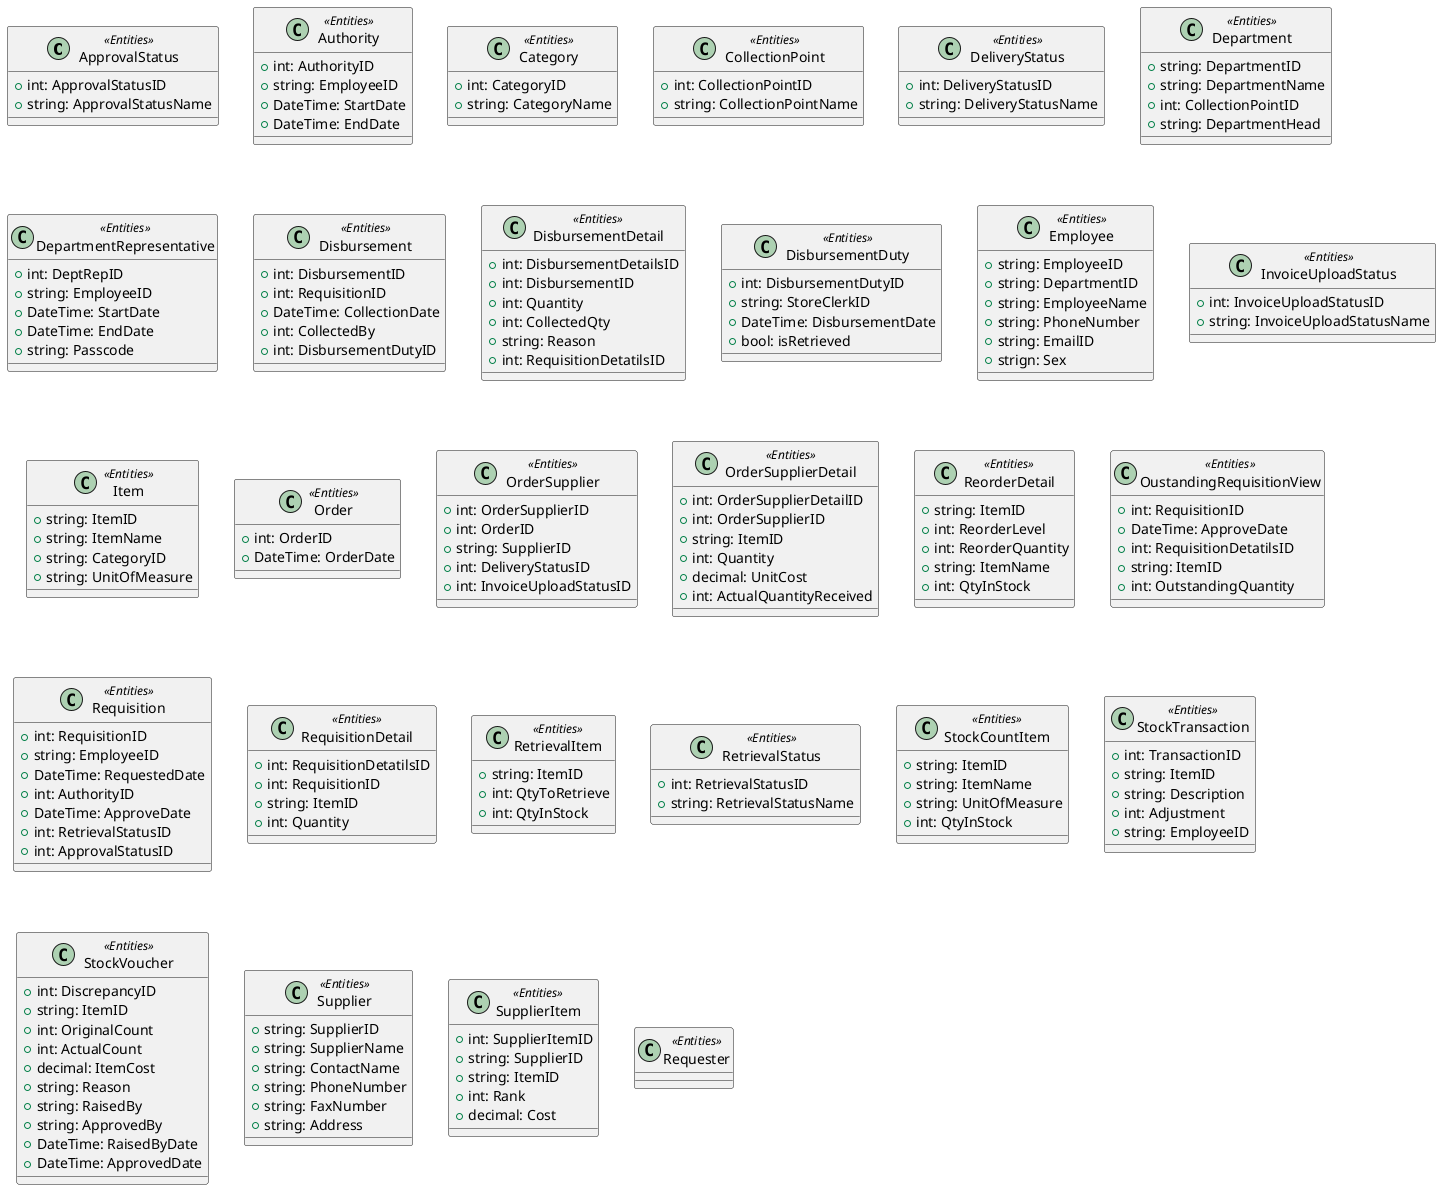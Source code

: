 @startuml

Class ApprovalStatus <<Entities>> {
+int: ApprovalStatusID
+string: ApprovalStatusName

}

Class Authority <<Entities>> {
+int: AuthorityID
+string: EmployeeID
+DateTime: StartDate
+DateTime: EndDate
}

Class Category <<Entities>> {
+int: CategoryID
+string: CategoryName
}

Class CollectionPoint <<Entities>> {
+int: CollectionPointID
+string: CollectionPointName
}

Class DeliveryStatus <<Entities>> {
+int: DeliveryStatusID
+string: DeliveryStatusName
}

Class Department <<Entities>> {
+string: DepartmentID
+string: DepartmentName
+int: CollectionPointID
+string: DepartmentHead
}

Class DepartmentRepresentative <<Entities>> {
+int: DeptRepID
+string: EmployeeID
+DateTime: StartDate
+DateTime: EndDate
+string: Passcode
}

Class Disbursement <<Entities>> {
+int: DisbursementID
+int: RequisitionID
+DateTime: CollectionDate
+int: CollectedBy
+int: DisbursementDutyID
}

Class DisbursementDetail <<Entities>> {
+int: DisbursementDetailsID
+int: DisbursementID
+int: Quantity
+int: CollectedQty
+string: Reason
+int: RequisitionDetatilsID
}

Class DisbursementDuty <<Entities>> {
+int: DisbursementDutyID
+string: StoreClerkID
+DateTime: DisbursementDate
+bool: isRetrieved
}

Class Employee <<Entities>> {
+string: EmployeeID
+string: DepartmentID
+string: EmployeeName
+string: PhoneNumber
+string: EmailID
+strign: Sex
}

Class InvoiceUploadStatus <<Entities>> {
+int: InvoiceUploadStatusID
+string: InvoiceUploadStatusName
}

Class Item <<Entities>> {
+string: ItemID
+string: ItemName
+string: CategoryID
+string: UnitOfMeasure
}

Class Order <<Entities>> {
+int: OrderID
+DateTime: OrderDate
}

Class OrderSupplier <<Entities>> {
+int: OrderSupplierID
+int: OrderID
+string: SupplierID
+int: DeliveryStatusID
+int: InvoiceUploadStatusID

}

Class OrderSupplierDetail <<Entities>> {
+int: OrderSupplierDetailID
+int: OrderSupplierID
+string: ItemID
+int: Quantity
+decimal: UnitCost
+int: ActualQuantityReceived
}

Class ReorderDetail <<Entities>> {
+string: ItemID
+int: ReorderLevel
+int: ReorderQuantity
+string: ItemName
+int: QtyInStock
}

Class OustandingRequisitionView <<Entities>> {
+int: RequisitionID
+DateTime: ApproveDate
+int: RequisitionDetatilsID
+string: ItemID
+int: OutstandingQuantity
}

Class Requisition <<Entities>> {
+int: RequisitionID
+string: EmployeeID
+DateTime: RequestedDate
+int: AuthorityID
+DateTime: ApproveDate
+int: RetrievalStatusID
+int: ApprovalStatusID
}

Class RequisitionDetail <<Entities>> {
+int: RequisitionDetatilsID
+int: RequisitionID
+string: ItemID
+int: Quantity
}

Class RetrievalItem <<Entities>> {
+string: ItemID
+int: QtyToRetrieve
+int: QtyInStock
}

Class RetrievalStatus <<Entities>> {
+int: RetrievalStatusID
+string: RetrievalStatusName
}

Class StockCountItem <<Entities>> {
+string: ItemID
+string: ItemName
+string: UnitOfMeasure
+int: QtyInStock
}

Class StockTransaction <<Entities>> {
+int: TransactionID
+string: ItemID
+string: Description
+int: Adjustment
+string: EmployeeID
}

Class StockVoucher <<Entities>> {
+int: DiscrepancyID
+string: ItemID
+int: OriginalCount
+int: ActualCount
+decimal: ItemCost
+string: Reason
+string: RaisedBy
+string: ApprovedBy
+DateTime: RaisedByDate
+DateTime: ApprovedDate
}

Class Supplier <<Entities>> {
+string: SupplierID
+string: SupplierName
+string: ContactName
+string: PhoneNumber
+string: FaxNumber
+string: Address
}

Class SupplierItem <<Entities>> {
+int: SupplierItemID
+string: SupplierID
+string: ItemID
+int: Rank
+decimal: Cost
}

Class Requester <<Entities>> {

}
@enduml

@startuml
ClassCollectionPoint o-- ClassDepartment : contains
ClassSupplier o-- ClassOrderSupplier : contains
ClassSupplier o-- ClassSupplierItem : contains
ClassDeliveryStatus o-- ClassOrderSupplier : has
ClassOrderSupplier *-- ClassOrder : consistsof
ClassOrderSupplierDetail *-- ClassOrderSupplier :consistsof
classCategory o-- ClassItems :contains
ClassOrderSupplierDetail o-- ClassItems : Contains
ClassSupplierItem o-- ClassItems : contains
ClassStockTransaction o-- ClassItems : has
ClassInvoiceUploadStatus o-- ClassOrderSupplier : has
ClassEmployee o-- ClassStockTransaction : has
ClassDepartment o-- ClassEmployee : contains
ClassItems o-- ClassStockVoucher : has
ClassEmployee o-- CalssDepartmentRepresentative : has
ClassEmployee o-- ClassRequisition : has
ClassItems o-- ClassRequisitionDetail : contains
ClassRequisition o-- ClassRequisitionDetail : Contains
ClassRequisition o-- ClassDisburesement : contains
ClassDisburesementDuty o-- ClassDisburesement : has
ClassDisburesement o-- ClassDisburesementDetails: contains
ClassRequisitionDetail o-- ClassDisburesementDetails : has
ClassEmployee o-- ClassAuthority : has
ClassAuthority o-- ClassRequisition : contains
ClassApprovalStatus o-- ClassRequisition : has
ClassRetrievalStatus o-- ClassRequisition : has


@enduml
